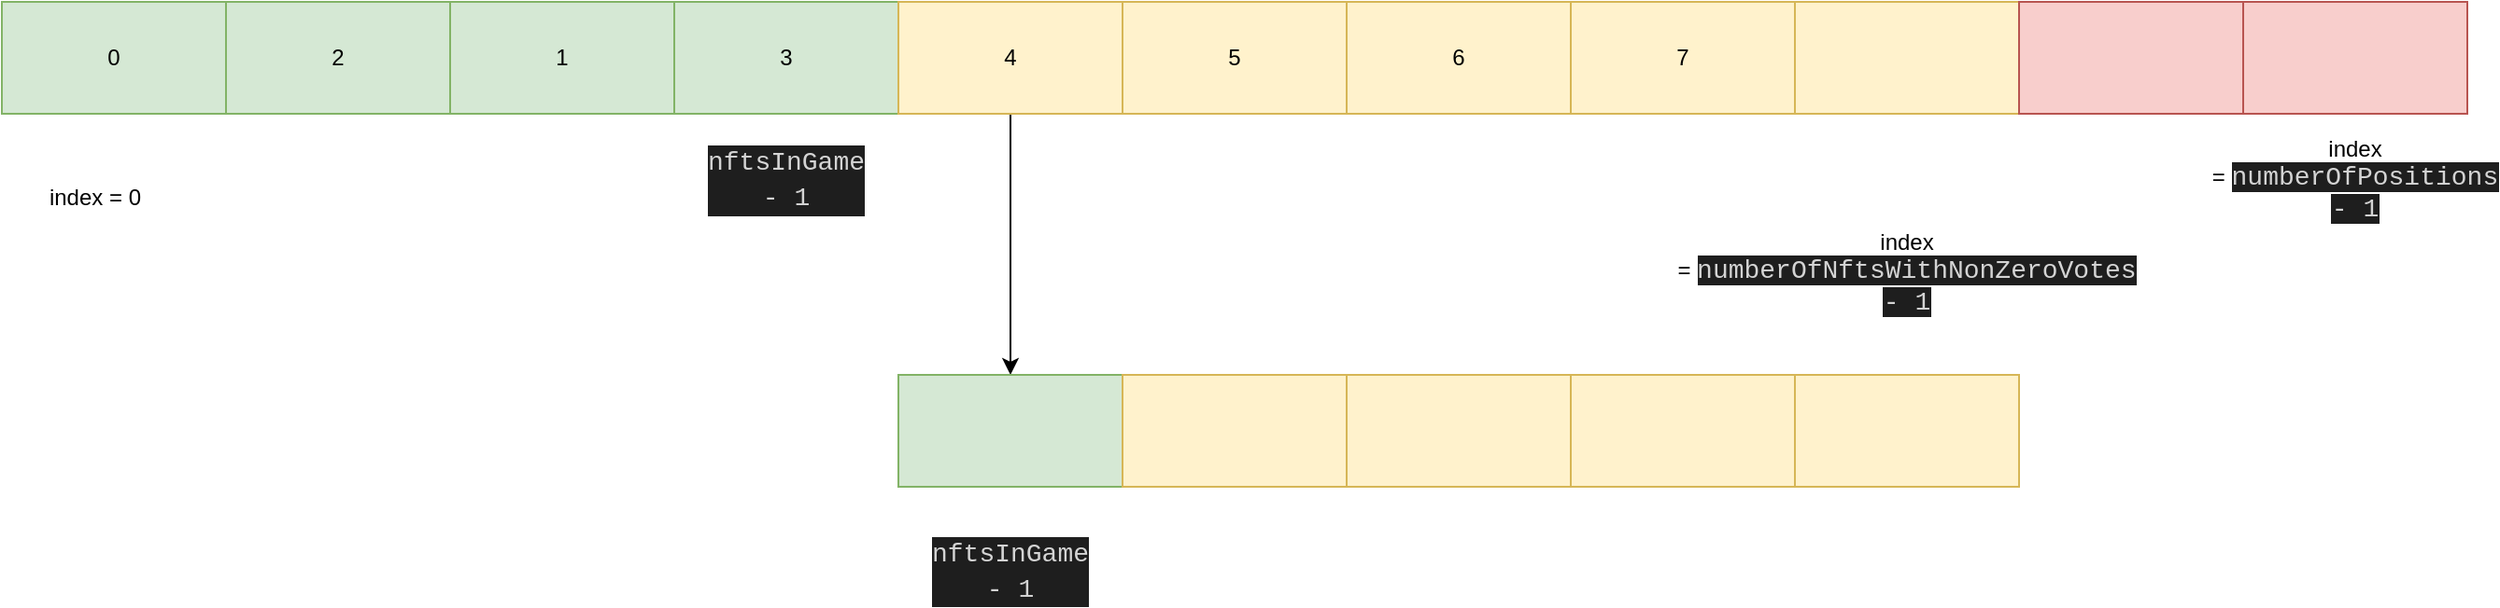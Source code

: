 <mxfile version="20.2.3" type="device"><diagram id="7nm8LCDjC2s52K06ws8e" name="Страница 1"><mxGraphModel dx="1422" dy="865" grid="1" gridSize="10" guides="1" tooltips="1" connect="1" arrows="1" fold="1" page="1" pageScale="1" pageWidth="1169" pageHeight="1654" math="0" shadow="0"><root><mxCell id="0"/><mxCell id="1" parent="0"/><mxCell id="jMVbXyoAEEfL7M2qXixO-1" value="0" style="rounded=0;whiteSpace=wrap;html=1;fillColor=#d5e8d4;strokeColor=#82b366;" parent="1" vertex="1"><mxGeometry x="40" y="120" width="120" height="60" as="geometry"/></mxCell><mxCell id="jMVbXyoAEEfL7M2qXixO-2" value="2" style="rounded=0;whiteSpace=wrap;html=1;fillColor=#d5e8d4;strokeColor=#82b366;" parent="1" vertex="1"><mxGeometry x="160" y="120" width="120" height="60" as="geometry"/></mxCell><mxCell id="jMVbXyoAEEfL7M2qXixO-3" value="1" style="rounded=0;whiteSpace=wrap;html=1;fillColor=#d5e8d4;strokeColor=#82b366;" parent="1" vertex="1"><mxGeometry x="280" y="120" width="120" height="60" as="geometry"/></mxCell><mxCell id="jMVbXyoAEEfL7M2qXixO-4" value="3" style="rounded=0;whiteSpace=wrap;html=1;fillColor=#d5e8d4;strokeColor=#82b366;" parent="1" vertex="1"><mxGeometry x="400" y="120" width="120" height="60" as="geometry"/></mxCell><mxCell id="jMVbXyoAEEfL7M2qXixO-22" style="edgeStyle=orthogonalEdgeStyle;rounded=0;orthogonalLoop=1;jettySize=auto;html=1;" parent="1" source="jMVbXyoAEEfL7M2qXixO-5" target="jMVbXyoAEEfL7M2qXixO-21" edge="1"><mxGeometry relative="1" as="geometry"/></mxCell><mxCell id="jMVbXyoAEEfL7M2qXixO-5" value="4" style="rounded=0;whiteSpace=wrap;html=1;fillColor=#fff2cc;strokeColor=#d6b656;" parent="1" vertex="1"><mxGeometry x="520" y="120" width="120" height="60" as="geometry"/></mxCell><mxCell id="jMVbXyoAEEfL7M2qXixO-6" value="5" style="rounded=0;whiteSpace=wrap;html=1;fillColor=#fff2cc;strokeColor=#d6b656;" parent="1" vertex="1"><mxGeometry x="640" y="120" width="120" height="60" as="geometry"/></mxCell><mxCell id="jMVbXyoAEEfL7M2qXixO-7" value="6" style="rounded=0;whiteSpace=wrap;html=1;fillColor=#fff2cc;strokeColor=#d6b656;" parent="1" vertex="1"><mxGeometry x="760" y="120" width="120" height="60" as="geometry"/></mxCell><mxCell id="jMVbXyoAEEfL7M2qXixO-8" value="index = 0" style="text;html=1;strokeColor=none;fillColor=none;align=center;verticalAlign=middle;whiteSpace=wrap;rounded=0;" parent="1" vertex="1"><mxGeometry x="60" y="210" width="60" height="30" as="geometry"/></mxCell><mxCell id="jMVbXyoAEEfL7M2qXixO-9" value="7" style="rounded=0;whiteSpace=wrap;html=1;fillColor=#fff2cc;strokeColor=#d6b656;" parent="1" vertex="1"><mxGeometry x="880" y="120" width="120" height="60" as="geometry"/></mxCell><mxCell id="jMVbXyoAEEfL7M2qXixO-10" value="" style="rounded=0;whiteSpace=wrap;html=1;fillColor=#fff2cc;strokeColor=#d6b656;" parent="1" vertex="1"><mxGeometry x="1000" y="120" width="120" height="60" as="geometry"/></mxCell><mxCell id="jMVbXyoAEEfL7M2qXixO-11" value="" style="rounded=0;whiteSpace=wrap;html=1;fillColor=#f8cecc;strokeColor=#b85450;" parent="1" vertex="1"><mxGeometry x="1120" y="120" width="120" height="60" as="geometry"/></mxCell><mxCell id="jMVbXyoAEEfL7M2qXixO-12" value="" style="rounded=0;whiteSpace=wrap;html=1;fillColor=#f8cecc;strokeColor=#b85450;" parent="1" vertex="1"><mxGeometry x="1240" y="120" width="120" height="60" as="geometry"/></mxCell><mxCell id="jMVbXyoAEEfL7M2qXixO-13" value="index =&amp;nbsp;&lt;span style=&quot;background-color: rgb(30 , 30 , 30) ; color: rgb(212 , 212 , 212) ; font-family: &amp;#34;consolas&amp;#34; , &amp;#34;courier new&amp;#34; , monospace ; font-size: 14px&quot;&gt;numberOfPositions - 1&lt;/span&gt;" style="text;html=1;strokeColor=none;fillColor=none;align=center;verticalAlign=middle;whiteSpace=wrap;rounded=0;" parent="1" vertex="1"><mxGeometry x="1270" y="200" width="60" height="30" as="geometry"/></mxCell><mxCell id="jMVbXyoAEEfL7M2qXixO-16" value="index =&amp;nbsp;&lt;span style=&quot;background-color: rgb(30 , 30 , 30) ; color: rgb(212 , 212 , 212) ; font-family: &amp;#34;consolas&amp;#34; , &amp;#34;courier new&amp;#34; , monospace ; font-size: 14px&quot;&gt;numberOfNftsWithNonZeroVotes - 1&lt;/span&gt;" style="text;html=1;strokeColor=none;fillColor=none;align=center;verticalAlign=middle;whiteSpace=wrap;rounded=0;" parent="1" vertex="1"><mxGeometry x="1030" y="250" width="60" height="30" as="geometry"/></mxCell><mxCell id="jMVbXyoAEEfL7M2qXixO-17" value="&lt;div style=&quot;color: rgb(212 , 212 , 212) ; background-color: rgb(30 , 30 , 30) ; font-family: &amp;#34;consolas&amp;#34; , &amp;#34;courier new&amp;#34; , monospace ; font-size: 14px ; line-height: 19px&quot;&gt;nftsInGame - 1&lt;/div&gt;" style="text;html=1;strokeColor=none;fillColor=none;align=center;verticalAlign=middle;whiteSpace=wrap;rounded=0;" parent="1" vertex="1"><mxGeometry x="430" y="200" width="60" height="30" as="geometry"/></mxCell><mxCell id="jMVbXyoAEEfL7M2qXixO-21" value="" style="rounded=0;whiteSpace=wrap;html=1;fillColor=#d5e8d4;strokeColor=#82b366;" parent="1" vertex="1"><mxGeometry x="520" y="320" width="120" height="60" as="geometry"/></mxCell><mxCell id="jMVbXyoAEEfL7M2qXixO-23" value="&lt;div style=&quot;color: rgb(212 , 212 , 212) ; background-color: rgb(30 , 30 , 30) ; font-family: &amp;#34;consolas&amp;#34; , &amp;#34;courier new&amp;#34; , monospace ; font-size: 14px ; line-height: 19px&quot;&gt;nftsInGame - 1&lt;/div&gt;" style="text;html=1;strokeColor=none;fillColor=none;align=center;verticalAlign=middle;whiteSpace=wrap;rounded=0;" parent="1" vertex="1"><mxGeometry x="550" y="410" width="60" height="30" as="geometry"/></mxCell><mxCell id="jMVbXyoAEEfL7M2qXixO-24" value="" style="rounded=0;whiteSpace=wrap;html=1;fillColor=#fff2cc;strokeColor=#d6b656;" parent="1" vertex="1"><mxGeometry x="640" y="320" width="120" height="60" as="geometry"/></mxCell><mxCell id="jMVbXyoAEEfL7M2qXixO-25" value="" style="rounded=0;whiteSpace=wrap;html=1;fillColor=#fff2cc;strokeColor=#d6b656;" parent="1" vertex="1"><mxGeometry x="760" y="320" width="120" height="60" as="geometry"/></mxCell><mxCell id="jMVbXyoAEEfL7M2qXixO-26" value="" style="rounded=0;whiteSpace=wrap;html=1;fillColor=#fff2cc;strokeColor=#d6b656;" parent="1" vertex="1"><mxGeometry x="880" y="320" width="120" height="60" as="geometry"/></mxCell><mxCell id="jMVbXyoAEEfL7M2qXixO-27" value="" style="rounded=0;whiteSpace=wrap;html=1;fillColor=#fff2cc;strokeColor=#d6b656;" parent="1" vertex="1"><mxGeometry x="1000" y="320" width="120" height="60" as="geometry"/></mxCell></root></mxGraphModel></diagram></mxfile>